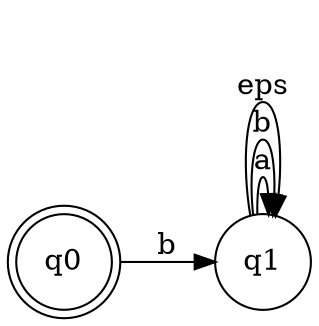 digraph finite_state_machine {
	rankdir=LR;
	node [shape = doublecircle]; q0
	 node [shape = circle];
	q0 -> q1 [ label = "b"];
	q1 -> q1 [ label = "a"];
	q1 -> q1 [ label = "b"];
	q1 -> q1 [ label = "eps"];
}